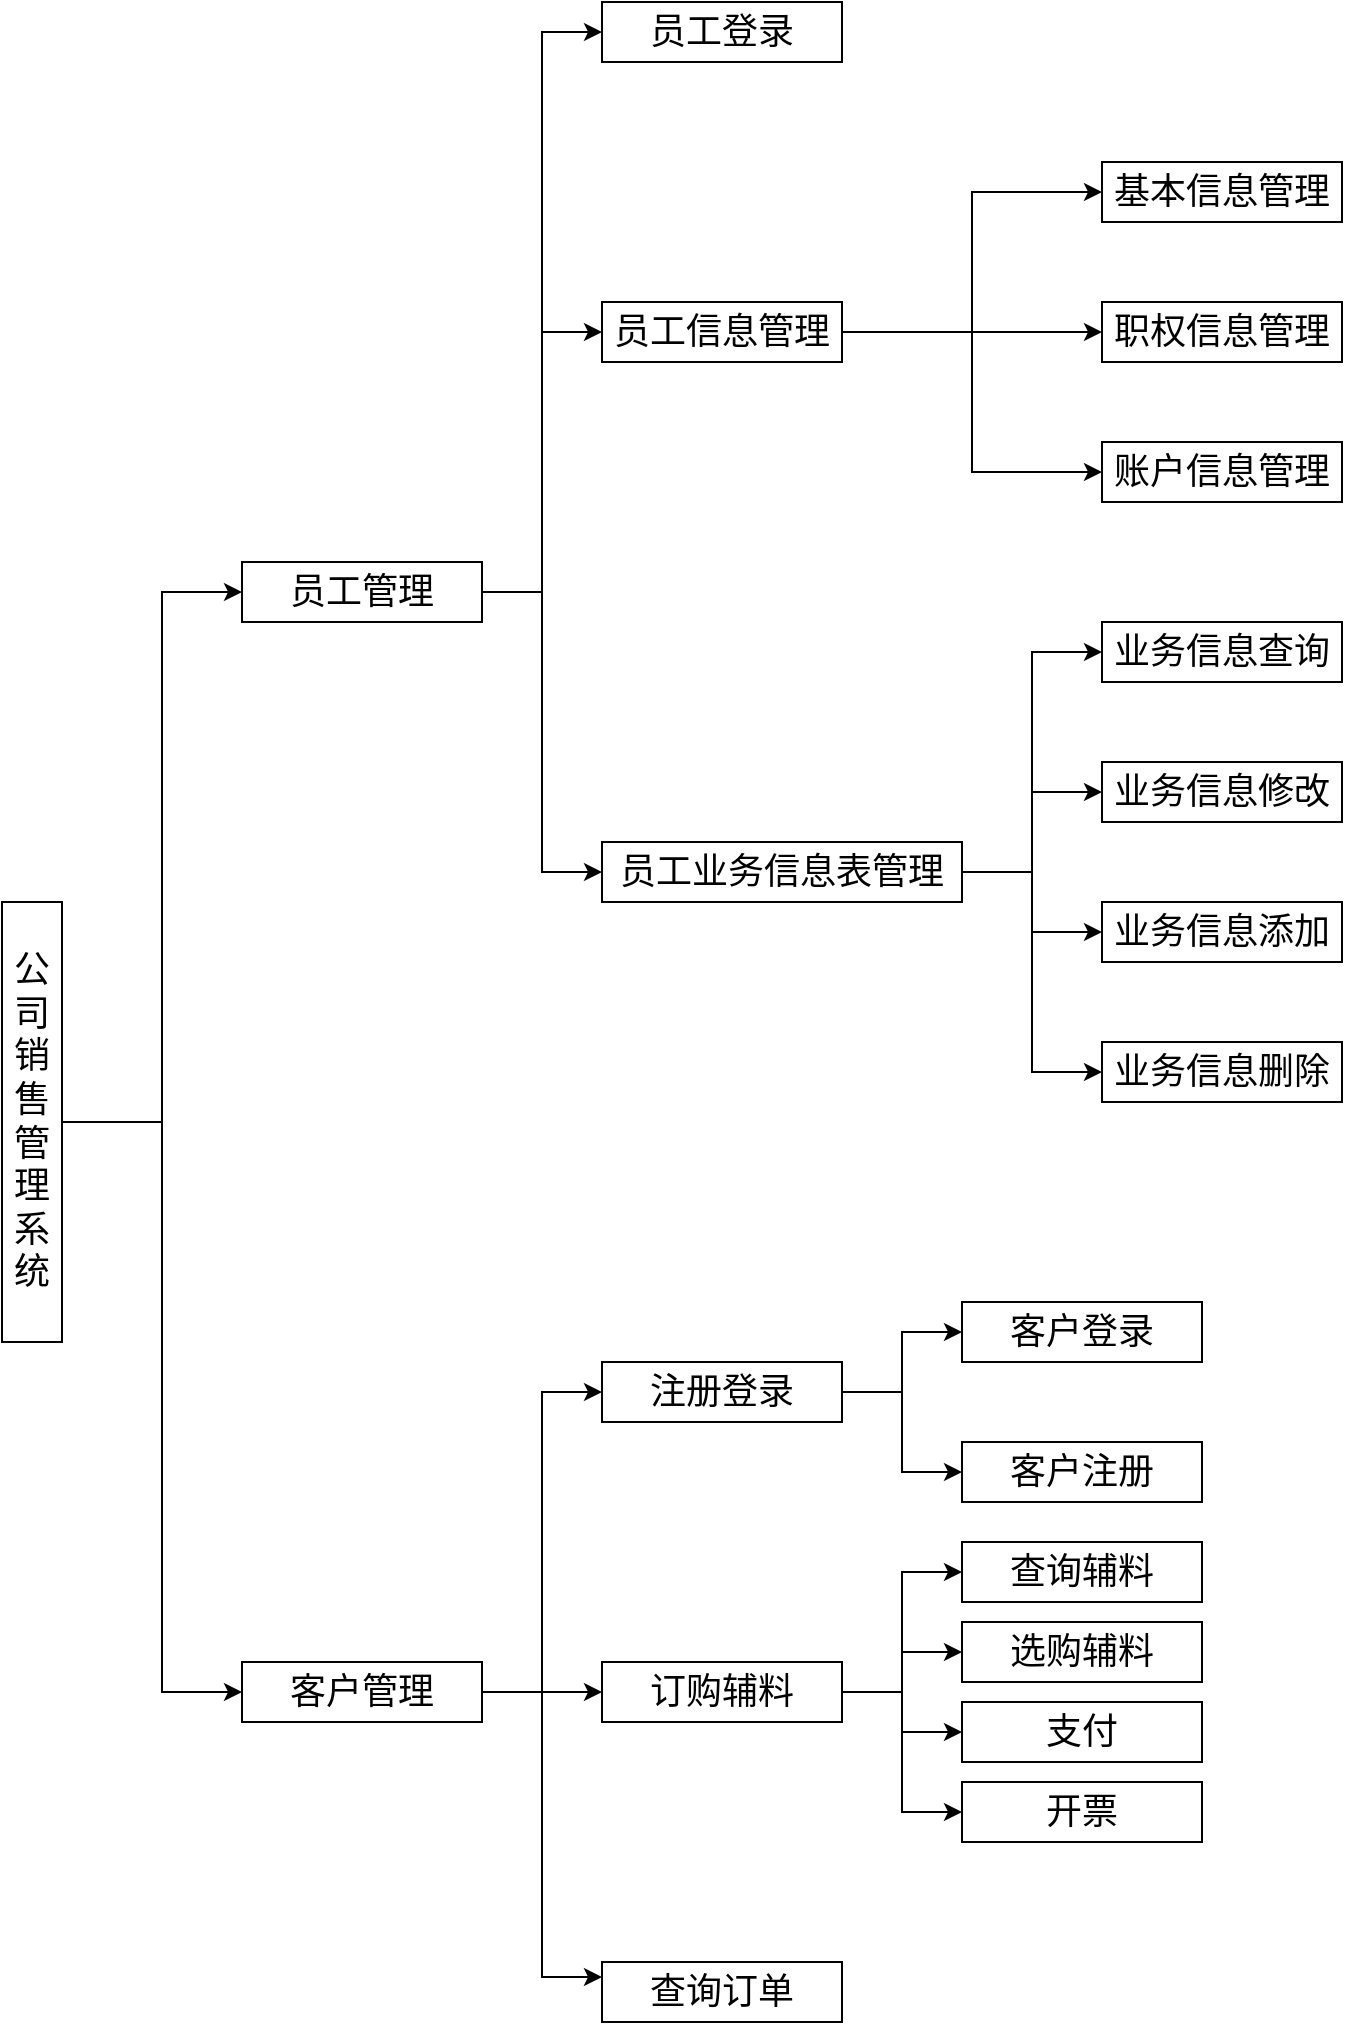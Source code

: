 <mxfile version="21.3.6" type="github">
  <diagram id="prtHgNgQTEPvFCAcTncT" name="Page-1">
    <mxGraphModel dx="1372" dy="2016" grid="1" gridSize="10" guides="1" tooltips="1" connect="1" arrows="1" fold="1" page="1" pageScale="1" pageWidth="827" pageHeight="1169" math="0" shadow="0">
      <root>
        <mxCell id="0" />
        <mxCell id="1" parent="0" />
        <mxCell id="978ElA3VIhU77aSODHw8-4" style="edgeStyle=orthogonalEdgeStyle;rounded=0;orthogonalLoop=1;jettySize=auto;html=1;exitX=1;exitY=0.5;exitDx=0;exitDy=0;" edge="1" parent="1" source="978ElA3VIhU77aSODHw8-1" target="978ElA3VIhU77aSODHw8-2">
          <mxGeometry relative="1" as="geometry">
            <Array as="points">
              <mxPoint x="150" y="300" />
              <mxPoint x="150" y="35" />
            </Array>
          </mxGeometry>
        </mxCell>
        <mxCell id="978ElA3VIhU77aSODHw8-5" style="edgeStyle=orthogonalEdgeStyle;rounded=0;orthogonalLoop=1;jettySize=auto;html=1;exitX=1;exitY=0.5;exitDx=0;exitDy=0;" edge="1" parent="1" source="978ElA3VIhU77aSODHw8-1" target="978ElA3VIhU77aSODHw8-3">
          <mxGeometry relative="1" as="geometry">
            <Array as="points">
              <mxPoint x="150" y="300" />
              <mxPoint x="150" y="585" />
            </Array>
          </mxGeometry>
        </mxCell>
        <mxCell id="978ElA3VIhU77aSODHw8-1" value="&lt;font style=&quot;font-size: 18px;&quot;&gt;公司销售管理系统&lt;/font&gt;" style="rounded=0;whiteSpace=wrap;html=1;shadow=0;" vertex="1" parent="1">
          <mxGeometry x="70" y="190" width="30" height="220" as="geometry" />
        </mxCell>
        <mxCell id="978ElA3VIhU77aSODHw8-36" style="edgeStyle=orthogonalEdgeStyle;rounded=0;orthogonalLoop=1;jettySize=auto;html=1;exitX=1;exitY=0.5;exitDx=0;exitDy=0;entryX=0;entryY=0.5;entryDx=0;entryDy=0;" edge="1" parent="1" source="978ElA3VIhU77aSODHw8-2" target="978ElA3VIhU77aSODHw8-10">
          <mxGeometry relative="1" as="geometry" />
        </mxCell>
        <mxCell id="978ElA3VIhU77aSODHw8-45" style="edgeStyle=orthogonalEdgeStyle;rounded=0;orthogonalLoop=1;jettySize=auto;html=1;exitX=1;exitY=0.5;exitDx=0;exitDy=0;entryX=0;entryY=0.5;entryDx=0;entryDy=0;" edge="1" parent="1" source="978ElA3VIhU77aSODHw8-2" target="978ElA3VIhU77aSODHw8-29">
          <mxGeometry relative="1" as="geometry" />
        </mxCell>
        <mxCell id="978ElA3VIhU77aSODHw8-48" style="edgeStyle=orthogonalEdgeStyle;rounded=0;orthogonalLoop=1;jettySize=auto;html=1;exitX=1;exitY=0.5;exitDx=0;exitDy=0;entryX=0;entryY=0.5;entryDx=0;entryDy=0;" edge="1" parent="1" source="978ElA3VIhU77aSODHw8-2" target="978ElA3VIhU77aSODHw8-37">
          <mxGeometry relative="1" as="geometry" />
        </mxCell>
        <mxCell id="978ElA3VIhU77aSODHw8-2" value="&lt;font style=&quot;font-size: 18px;&quot;&gt;员工管理&lt;/font&gt;" style="rounded=0;whiteSpace=wrap;html=1;" vertex="1" parent="1">
          <mxGeometry x="190" y="20" width="120" height="30" as="geometry" />
        </mxCell>
        <mxCell id="978ElA3VIhU77aSODHw8-18" style="edgeStyle=orthogonalEdgeStyle;rounded=0;orthogonalLoop=1;jettySize=auto;html=1;exitX=1;exitY=0.5;exitDx=0;exitDy=0;entryX=0;entryY=0.5;entryDx=0;entryDy=0;" edge="1" parent="1" source="978ElA3VIhU77aSODHw8-3" target="978ElA3VIhU77aSODHw8-6">
          <mxGeometry relative="1" as="geometry" />
        </mxCell>
        <mxCell id="978ElA3VIhU77aSODHw8-19" style="edgeStyle=orthogonalEdgeStyle;rounded=0;orthogonalLoop=1;jettySize=auto;html=1;exitX=1;exitY=0.5;exitDx=0;exitDy=0;entryX=0;entryY=0.5;entryDx=0;entryDy=0;" edge="1" parent="1" source="978ElA3VIhU77aSODHw8-3" target="978ElA3VIhU77aSODHw8-17">
          <mxGeometry relative="1" as="geometry" />
        </mxCell>
        <mxCell id="978ElA3VIhU77aSODHw8-20" style="edgeStyle=orthogonalEdgeStyle;rounded=0;orthogonalLoop=1;jettySize=auto;html=1;exitX=1;exitY=0.5;exitDx=0;exitDy=0;entryX=0;entryY=0.25;entryDx=0;entryDy=0;" edge="1" parent="1" source="978ElA3VIhU77aSODHw8-3" target="978ElA3VIhU77aSODHw8-16">
          <mxGeometry relative="1" as="geometry" />
        </mxCell>
        <mxCell id="978ElA3VIhU77aSODHw8-3" value="&lt;span style=&quot;font-size: 18px;&quot;&gt;客户管理&lt;/span&gt;" style="rounded=0;whiteSpace=wrap;html=1;" vertex="1" parent="1">
          <mxGeometry x="190" y="570" width="120" height="30" as="geometry" />
        </mxCell>
        <mxCell id="978ElA3VIhU77aSODHw8-21" style="edgeStyle=orthogonalEdgeStyle;rounded=0;orthogonalLoop=1;jettySize=auto;html=1;exitX=1;exitY=0.5;exitDx=0;exitDy=0;entryX=0;entryY=0.5;entryDx=0;entryDy=0;" edge="1" parent="1" source="978ElA3VIhU77aSODHw8-6" target="978ElA3VIhU77aSODHw8-15">
          <mxGeometry relative="1" as="geometry" />
        </mxCell>
        <mxCell id="978ElA3VIhU77aSODHw8-22" style="edgeStyle=orthogonalEdgeStyle;rounded=0;orthogonalLoop=1;jettySize=auto;html=1;exitX=1;exitY=0.5;exitDx=0;exitDy=0;entryX=0;entryY=0.5;entryDx=0;entryDy=0;" edge="1" parent="1" source="978ElA3VIhU77aSODHw8-6" target="978ElA3VIhU77aSODHw8-14">
          <mxGeometry relative="1" as="geometry" />
        </mxCell>
        <mxCell id="978ElA3VIhU77aSODHw8-6" value="&lt;span style=&quot;font-size: 18px;&quot;&gt;注册登录&lt;/span&gt;" style="rounded=0;whiteSpace=wrap;html=1;" vertex="1" parent="1">
          <mxGeometry x="370" y="420" width="120" height="30" as="geometry" />
        </mxCell>
        <mxCell id="978ElA3VIhU77aSODHw8-8" value="&lt;span style=&quot;font-size: 18px;&quot;&gt;业务信息修改&lt;/span&gt;" style="rounded=0;whiteSpace=wrap;html=1;" vertex="1" parent="1">
          <mxGeometry x="620" y="120" width="120" height="30" as="geometry" />
        </mxCell>
        <mxCell id="978ElA3VIhU77aSODHw8-9" value="&lt;span style=&quot;font-size: 18px;&quot;&gt;基本信息管理&lt;/span&gt;" style="rounded=0;whiteSpace=wrap;html=1;" vertex="1" parent="1">
          <mxGeometry x="620" y="-180" width="120" height="30" as="geometry" />
        </mxCell>
        <mxCell id="978ElA3VIhU77aSODHw8-33" style="edgeStyle=orthogonalEdgeStyle;rounded=0;orthogonalLoop=1;jettySize=auto;html=1;exitX=1;exitY=0.5;exitDx=0;exitDy=0;entryX=0;entryY=0.5;entryDx=0;entryDy=0;" edge="1" parent="1" source="978ElA3VIhU77aSODHw8-10" target="978ElA3VIhU77aSODHw8-9">
          <mxGeometry relative="1" as="geometry">
            <Array as="points">
              <mxPoint x="555" y="-95" />
              <mxPoint x="555" y="-165" />
            </Array>
          </mxGeometry>
        </mxCell>
        <mxCell id="978ElA3VIhU77aSODHw8-34" style="edgeStyle=orthogonalEdgeStyle;rounded=0;orthogonalLoop=1;jettySize=auto;html=1;exitX=1;exitY=0.5;exitDx=0;exitDy=0;entryX=0;entryY=0.5;entryDx=0;entryDy=0;" edge="1" parent="1" source="978ElA3VIhU77aSODHw8-10" target="978ElA3VIhU77aSODHw8-32">
          <mxGeometry relative="1" as="geometry" />
        </mxCell>
        <mxCell id="978ElA3VIhU77aSODHw8-35" style="edgeStyle=orthogonalEdgeStyle;rounded=0;orthogonalLoop=1;jettySize=auto;html=1;exitX=1;exitY=0.5;exitDx=0;exitDy=0;entryX=0;entryY=0.5;entryDx=0;entryDy=0;" edge="1" parent="1" source="978ElA3VIhU77aSODHw8-10" target="978ElA3VIhU77aSODHw8-31">
          <mxGeometry relative="1" as="geometry" />
        </mxCell>
        <mxCell id="978ElA3VIhU77aSODHw8-10" value="&lt;font style=&quot;font-size: 18px;&quot;&gt;员工信息管理&lt;/font&gt;" style="rounded=0;whiteSpace=wrap;html=1;" vertex="1" parent="1">
          <mxGeometry x="370" y="-110" width="120" height="30" as="geometry" />
        </mxCell>
        <mxCell id="978ElA3VIhU77aSODHw8-11" value="&lt;span style=&quot;font-size: 18px;&quot;&gt;开票&lt;/span&gt;" style="rounded=0;whiteSpace=wrap;html=1;" vertex="1" parent="1">
          <mxGeometry x="550" y="630" width="120" height="30" as="geometry" />
        </mxCell>
        <mxCell id="978ElA3VIhU77aSODHw8-12" value="&lt;font style=&quot;font-size: 18px;&quot;&gt;支付&lt;/font&gt;" style="rounded=0;whiteSpace=wrap;html=1;" vertex="1" parent="1">
          <mxGeometry x="550" y="590" width="120" height="30" as="geometry" />
        </mxCell>
        <mxCell id="978ElA3VIhU77aSODHw8-13" value="&lt;span style=&quot;font-size: 18px;&quot;&gt;选购辅料&lt;/span&gt;" style="rounded=0;whiteSpace=wrap;html=1;" vertex="1" parent="1">
          <mxGeometry x="550" y="550" width="120" height="30" as="geometry" />
        </mxCell>
        <mxCell id="978ElA3VIhU77aSODHw8-14" value="&lt;font style=&quot;font-size: 18px;&quot;&gt;客户注册&lt;/font&gt;" style="rounded=0;whiteSpace=wrap;html=1;" vertex="1" parent="1">
          <mxGeometry x="550" y="460" width="120" height="30" as="geometry" />
        </mxCell>
        <mxCell id="978ElA3VIhU77aSODHw8-15" value="&lt;span style=&quot;font-size: 18px;&quot;&gt;客户登录&lt;/span&gt;" style="rounded=0;whiteSpace=wrap;html=1;" vertex="1" parent="1">
          <mxGeometry x="550" y="390" width="120" height="30" as="geometry" />
        </mxCell>
        <mxCell id="978ElA3VIhU77aSODHw8-16" value="&lt;span style=&quot;font-size: 18px;&quot;&gt;查询订单&lt;/span&gt;" style="rounded=0;whiteSpace=wrap;html=1;" vertex="1" parent="1">
          <mxGeometry x="370" y="720" width="120" height="30" as="geometry" />
        </mxCell>
        <mxCell id="978ElA3VIhU77aSODHw8-23" style="edgeStyle=orthogonalEdgeStyle;rounded=0;orthogonalLoop=1;jettySize=auto;html=1;exitX=1;exitY=0.5;exitDx=0;exitDy=0;entryX=0;entryY=0.5;entryDx=0;entryDy=0;" edge="1" parent="1" source="978ElA3VIhU77aSODHw8-17" target="978ElA3VIhU77aSODHw8-13">
          <mxGeometry relative="1" as="geometry" />
        </mxCell>
        <mxCell id="978ElA3VIhU77aSODHw8-24" style="edgeStyle=orthogonalEdgeStyle;rounded=0;orthogonalLoop=1;jettySize=auto;html=1;exitX=1;exitY=0.5;exitDx=0;exitDy=0;entryX=0;entryY=0.5;entryDx=0;entryDy=0;" edge="1" parent="1" source="978ElA3VIhU77aSODHw8-17" target="978ElA3VIhU77aSODHw8-12">
          <mxGeometry relative="1" as="geometry" />
        </mxCell>
        <mxCell id="978ElA3VIhU77aSODHw8-25" style="edgeStyle=orthogonalEdgeStyle;rounded=0;orthogonalLoop=1;jettySize=auto;html=1;exitX=1;exitY=0.5;exitDx=0;exitDy=0;entryX=0;entryY=0.5;entryDx=0;entryDy=0;" edge="1" parent="1" source="978ElA3VIhU77aSODHw8-17" target="978ElA3VIhU77aSODHw8-11">
          <mxGeometry relative="1" as="geometry" />
        </mxCell>
        <mxCell id="978ElA3VIhU77aSODHw8-27" style="edgeStyle=orthogonalEdgeStyle;rounded=0;orthogonalLoop=1;jettySize=auto;html=1;exitX=1;exitY=0.5;exitDx=0;exitDy=0;entryX=0;entryY=0.5;entryDx=0;entryDy=0;" edge="1" parent="1" source="978ElA3VIhU77aSODHw8-17" target="978ElA3VIhU77aSODHw8-26">
          <mxGeometry relative="1" as="geometry" />
        </mxCell>
        <mxCell id="978ElA3VIhU77aSODHw8-17" value="&lt;span style=&quot;font-size: 18px;&quot;&gt;订购辅料&lt;/span&gt;" style="rounded=0;whiteSpace=wrap;html=1;" vertex="1" parent="1">
          <mxGeometry x="370" y="570" width="120" height="30" as="geometry" />
        </mxCell>
        <mxCell id="978ElA3VIhU77aSODHw8-26" value="&lt;span style=&quot;font-size: 18px;&quot;&gt;查询辅料&lt;/span&gt;" style="rounded=0;whiteSpace=wrap;html=1;" vertex="1" parent="1">
          <mxGeometry x="550" y="510" width="120" height="30" as="geometry" />
        </mxCell>
        <mxCell id="978ElA3VIhU77aSODHw8-28" value="&lt;span style=&quot;font-size: 18px;&quot;&gt;业务信息查询&lt;/span&gt;" style="rounded=0;whiteSpace=wrap;html=1;" vertex="1" parent="1">
          <mxGeometry x="620" y="50" width="120" height="30" as="geometry" />
        </mxCell>
        <mxCell id="978ElA3VIhU77aSODHw8-40" style="edgeStyle=orthogonalEdgeStyle;rounded=0;orthogonalLoop=1;jettySize=auto;html=1;exitX=1;exitY=0.5;exitDx=0;exitDy=0;entryX=0;entryY=0.5;entryDx=0;entryDy=0;" edge="1" parent="1" source="978ElA3VIhU77aSODHw8-29" target="978ElA3VIhU77aSODHw8-28">
          <mxGeometry relative="1" as="geometry" />
        </mxCell>
        <mxCell id="978ElA3VIhU77aSODHw8-41" style="edgeStyle=orthogonalEdgeStyle;rounded=0;orthogonalLoop=1;jettySize=auto;html=1;exitX=1;exitY=0.5;exitDx=0;exitDy=0;entryX=0;entryY=0.5;entryDx=0;entryDy=0;" edge="1" parent="1" source="978ElA3VIhU77aSODHw8-29" target="978ElA3VIhU77aSODHw8-8">
          <mxGeometry relative="1" as="geometry" />
        </mxCell>
        <mxCell id="978ElA3VIhU77aSODHw8-43" style="edgeStyle=orthogonalEdgeStyle;rounded=0;orthogonalLoop=1;jettySize=auto;html=1;exitX=1;exitY=0.5;exitDx=0;exitDy=0;entryX=0;entryY=0.5;entryDx=0;entryDy=0;" edge="1" parent="1" source="978ElA3VIhU77aSODHw8-29" target="978ElA3VIhU77aSODHw8-39">
          <mxGeometry relative="1" as="geometry" />
        </mxCell>
        <mxCell id="978ElA3VIhU77aSODHw8-44" style="edgeStyle=orthogonalEdgeStyle;rounded=0;orthogonalLoop=1;jettySize=auto;html=1;exitX=1;exitY=0.5;exitDx=0;exitDy=0;entryX=0;entryY=0.5;entryDx=0;entryDy=0;" edge="1" parent="1" source="978ElA3VIhU77aSODHw8-29" target="978ElA3VIhU77aSODHw8-38">
          <mxGeometry relative="1" as="geometry" />
        </mxCell>
        <mxCell id="978ElA3VIhU77aSODHw8-29" value="&lt;span style=&quot;font-size: 18px;&quot;&gt;员工业务信息表管理&lt;/span&gt;" style="rounded=0;whiteSpace=wrap;html=1;" vertex="1" parent="1">
          <mxGeometry x="370" y="160" width="180" height="30" as="geometry" />
        </mxCell>
        <mxCell id="978ElA3VIhU77aSODHw8-31" value="&lt;span style=&quot;font-size: 18px;&quot;&gt;账户信息管理&lt;/span&gt;" style="rounded=0;whiteSpace=wrap;html=1;" vertex="1" parent="1">
          <mxGeometry x="620" y="-40" width="120" height="30" as="geometry" />
        </mxCell>
        <mxCell id="978ElA3VIhU77aSODHw8-32" value="&lt;span style=&quot;font-size: 18px;&quot;&gt;职权信息管理&lt;/span&gt;" style="rounded=0;whiteSpace=wrap;html=1;" vertex="1" parent="1">
          <mxGeometry x="620" y="-110" width="120" height="30" as="geometry" />
        </mxCell>
        <mxCell id="978ElA3VIhU77aSODHw8-37" value="&lt;span style=&quot;font-size: 18px;&quot;&gt;员工登录&lt;/span&gt;" style="rounded=0;whiteSpace=wrap;html=1;" vertex="1" parent="1">
          <mxGeometry x="370" y="-260" width="120" height="30" as="geometry" />
        </mxCell>
        <mxCell id="978ElA3VIhU77aSODHw8-38" value="&lt;font style=&quot;font-size: 18px;&quot;&gt;业务信息删除&lt;/font&gt;" style="rounded=0;whiteSpace=wrap;html=1;" vertex="1" parent="1">
          <mxGeometry x="620" y="260" width="120" height="30" as="geometry" />
        </mxCell>
        <mxCell id="978ElA3VIhU77aSODHw8-39" value="&lt;span style=&quot;font-size: 18px;&quot;&gt;业务信息添加&lt;/span&gt;" style="rounded=0;whiteSpace=wrap;html=1;" vertex="1" parent="1">
          <mxGeometry x="620" y="190" width="120" height="30" as="geometry" />
        </mxCell>
      </root>
    </mxGraphModel>
  </diagram>
</mxfile>
